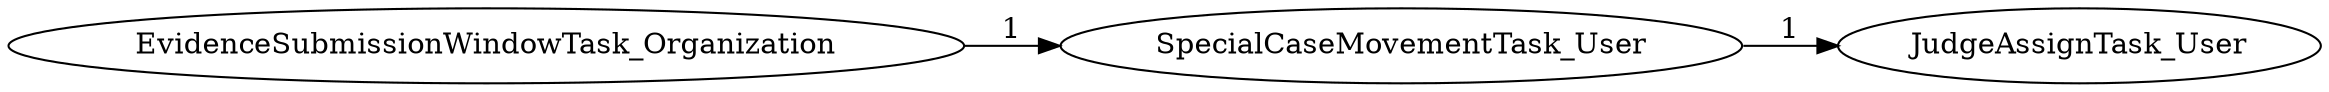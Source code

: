digraph G {
rankdir="LR";
"SpecialCaseMovementTask_User" -> "JudgeAssignTask_User" [label=1]
"EvidenceSubmissionWindowTask_Organization" -> "SpecialCaseMovementTask_User" [label=1]
}
